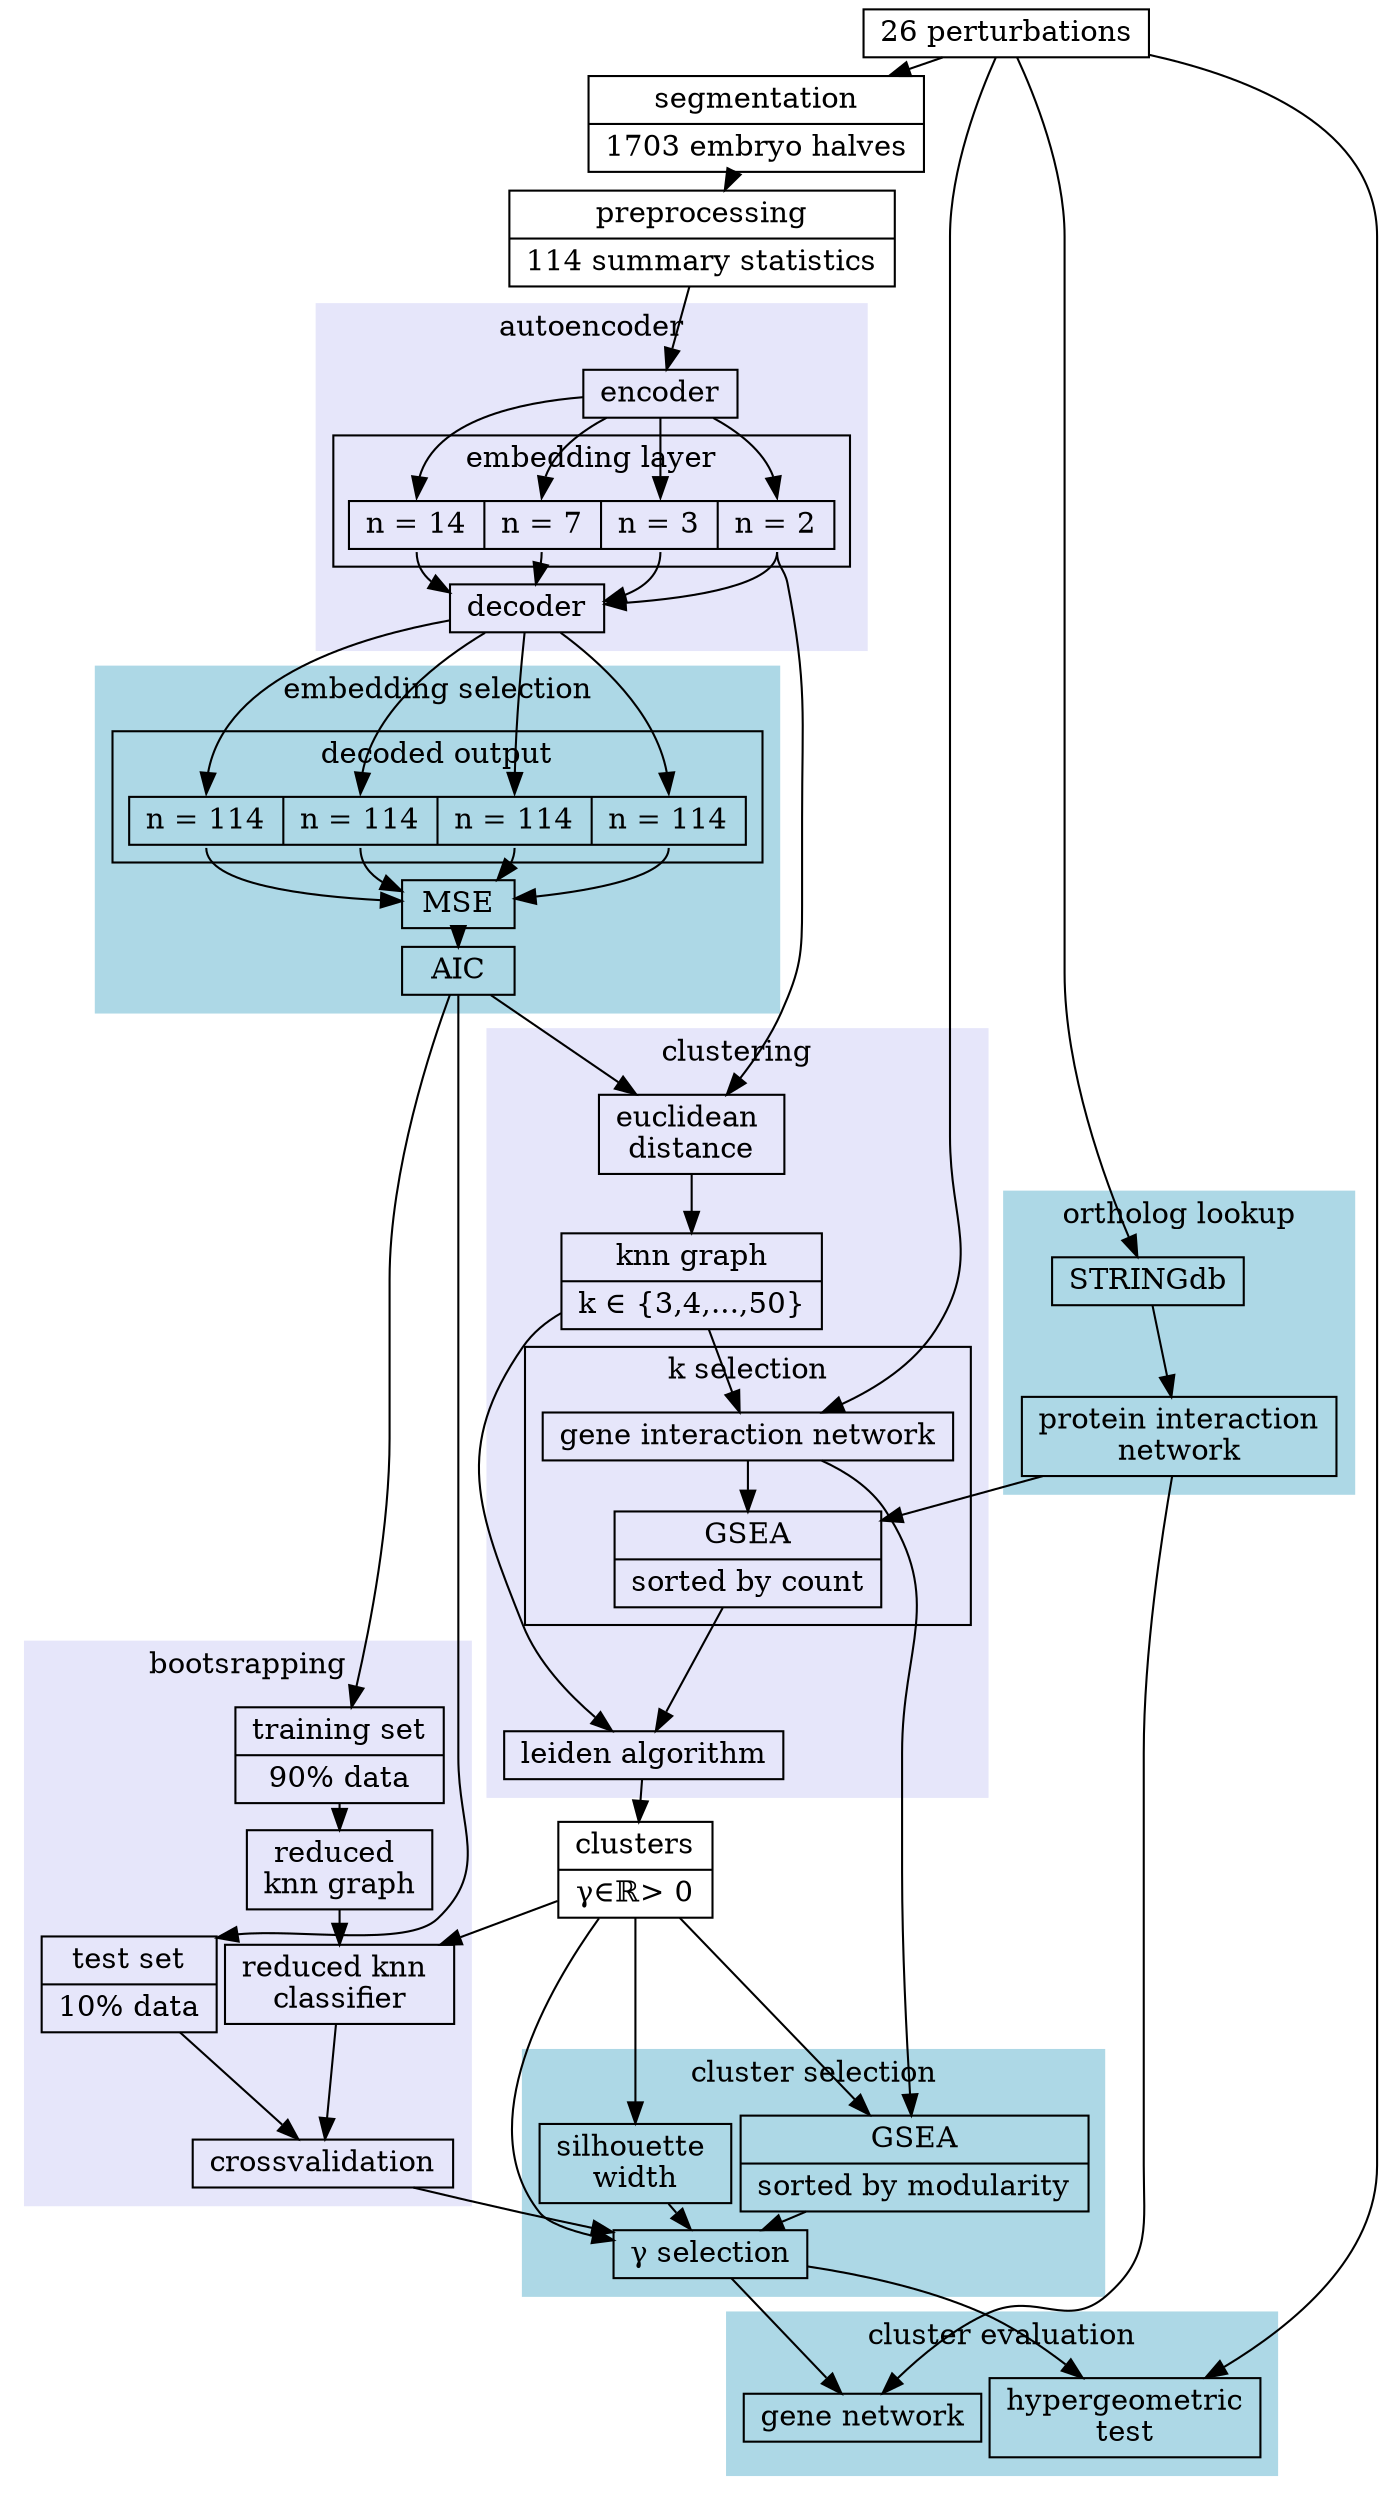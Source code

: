 digraph cluster0 {
	nodesep=.05;
	ranksep=0.05
	node [shape=record, height=.1];

	subgraph clustera{
		label="autoencoder"
		style=filled;
		color=lavender;
		e0; e2;

		subgraph cluster1 {
			style="";
			color=black;
			label="embedding layer"
			bot
		}
	}


	subgraph clusterb{
		label="embedding selection"
		style=filled;
		color=lightblue;
		mse; aic;
		subgraph cluster3 {
			style="";
			color=black;
			label="decoded output"
			out
		}
	}


	subgraph clusterortho {
		style=filled;
		color=lightblue;
		label="ortholog lookup";
		sdb; prot; 
	}


	subgraph clusterc {
		style=filled;
		color=lavender;
		label="clustering";
		subgraph cluster0 {
			style="";
			color=black;
			label="k selection";
			gsea0; inter;
		}
		d; knn; leiden;
	}


	subgraph cluster5 {
		style=filled;
		color=lavender;
		label="bootsrapping";
		train; test; knnsub; classifier; cv;
	}


	subgraph clustersel {
		style=filled;
		color=lightblue;
		label="cluster selection";
		sil; gsea1; ressel;
	}


	subgraph clusterval {
		style=filled;
		color=lightblue;
		label="cluster evaluation";
		hyper; gene;
	}


	pheno [label="26 perturbations"];
	a [label="{<a0> segmentation | 1703 embryo halves}"];
	b [label="{<b0> preprocessing | 114 summary statistics}"];

	e0 [label="encoder"]
	bot [label="<b0> n = 14 | <b1> n = 7 | <b2> n = 3 | <b3> n = 2"]
	e2 [label="decoder"]
	out [label="<o0> n = 114 | <o1> n = 114 | <o2> n = 114 | <o3> n = 114"]

	mse [label="MSE"]
	aic [label="AIC"]

	d [label="euclidean \ndistance"];
	knn [label="{<a> knn graph | k ∈ \{3,4,...,50\}}"];
	inter [label="gene interaction network"]

	leiden [label="leiden algorithm"];
	clust [label="{<a> clusters | <b> γ ∈ ℝ \> 0}"]

	sil [label="silhouette \nwidth"];

	train [label="{training set | 90% data}"];
	test [label="{test set | 10% data}"];
	knnsub [label="reduced \nknn graph"];
	classifier [label="reduced knn \nclassifier"];
	cv [label="crossvalidation"];
	
	hyper [label="hypergeometric\ntest"];

	sdb [label="{STRINGdb}"]
	prot [label="protein interaction\nnetwork"]
	gsea0 [label="{<a> GSEA | <b> sorted by count}"]
	gsea1 [label="{GSEA | sorted by modularity}"]
	
	ressel [label="γ selection"]

	gene [label="gene network"]


	pheno -> {a; hyper; inter};
	a -> b -> e0  

	e0 -> bot:b0
	e0 -> bot:b1
	e0 -> bot:b2
	e0 -> bot:b3

	bot:b0 -> e2
	bot:b1 -> e2
	bot:b2 -> e2
	bot:b3 -> e2


	e2 -> out:o0
	e2 -> out:o1
	e2 -> out:o2
	e2 -> out:o3

	out:o0 -> mse 
	out:o1 -> mse
	out:o2 -> mse
	out:o3 -> mse;


	mse -> aic -> {train; test; d}
	bot:b3 -> d;
	d -> knn -> inter;
	inter -> gsea0 -> leiden -> clust -> classifier;
	inter -> gsea1;
	knn -> leiden;
	
	train -> knnsub -> classifier -> cv
	test -> cv -> ressel;
	clust -> sil -> ressel;

	pheno -> sdb -> prot ->  gsea0
	clust -> gsea1 -> ressel -> hyper
	clust -> ressel


	prot -> gene
	ressel -> gene
}


